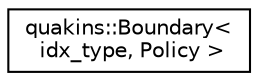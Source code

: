 digraph "Graphical Class Hierarchy"
{
 // LATEX_PDF_SIZE
  edge [fontname="Helvetica",fontsize="10",labelfontname="Helvetica",labelfontsize="10"];
  node [fontname="Helvetica",fontsize="10",shape=record];
  rankdir="LR";
  Node0 [label="quakins::Boundary\<\l idx_type, Policy \>",height=0.2,width=0.4,color="black", fillcolor="white", style="filled",URL="$classquakins_1_1Boundary.html",tooltip=" "];
}
